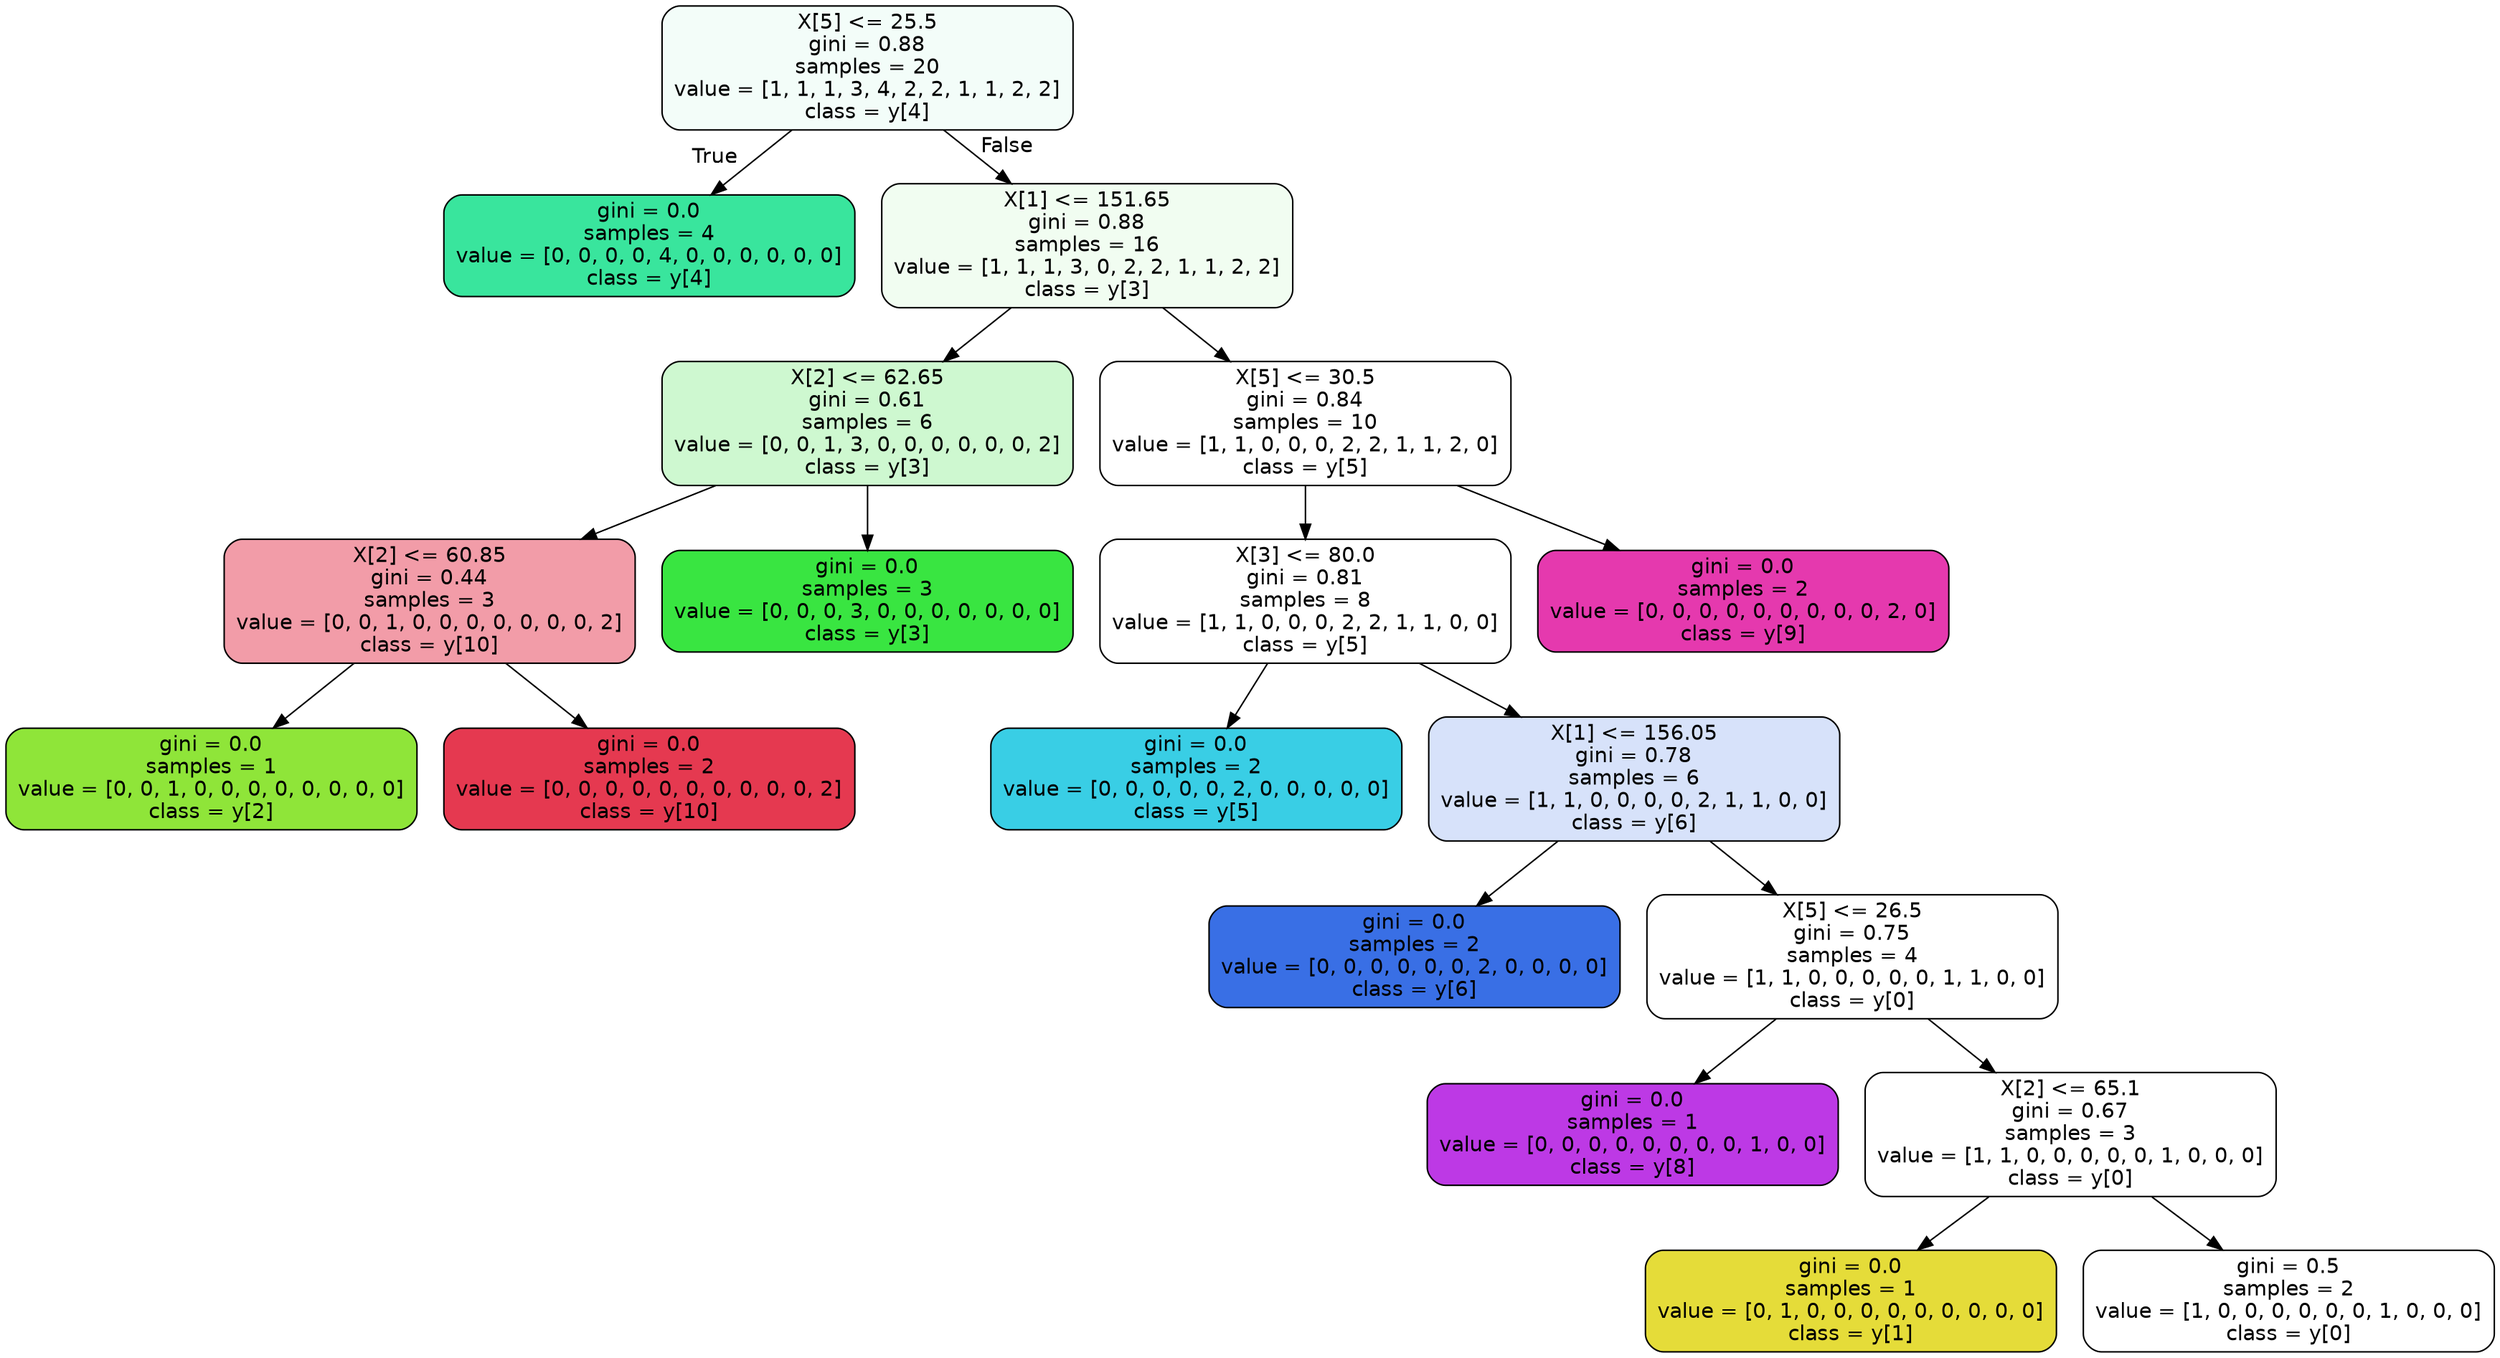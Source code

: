 digraph Tree {
node [shape=box, style="filled, rounded", color="black", fontname=helvetica] ;
edge [fontname=helvetica] ;
0 [label="X[5] <= 25.5\ngini = 0.88\nsamples = 20\nvalue = [1, 1, 1, 3, 4, 2, 2, 1, 1, 2, 2]\nclass = y[4]", fillcolor="#f3fdf9"] ;
1 [label="gini = 0.0\nsamples = 4\nvalue = [0, 0, 0, 0, 4, 0, 0, 0, 0, 0, 0]\nclass = y[4]", fillcolor="#39e59d"] ;
0 -> 1 [labeldistance=2.5, labelangle=45, headlabel="True"] ;
2 [label="X[1] <= 151.65\ngini = 0.88\nsamples = 16\nvalue = [1, 1, 1, 3, 0, 2, 2, 1, 1, 2, 2]\nclass = y[3]", fillcolor="#f1fdf1"] ;
0 -> 2 [labeldistance=2.5, labelangle=-45, headlabel="False"] ;
3 [label="X[2] <= 62.65\ngini = 0.61\nsamples = 6\nvalue = [0, 0, 1, 3, 0, 0, 0, 0, 0, 0, 2]\nclass = y[3]", fillcolor="#cef8d0"] ;
2 -> 3 ;
4 [label="X[2] <= 60.85\ngini = 0.44\nsamples = 3\nvalue = [0, 0, 1, 0, 0, 0, 0, 0, 0, 0, 2]\nclass = y[10]", fillcolor="#f29ca8"] ;
3 -> 4 ;
5 [label="gini = 0.0\nsamples = 1\nvalue = [0, 0, 1, 0, 0, 0, 0, 0, 0, 0, 0]\nclass = y[2]", fillcolor="#8fe539"] ;
4 -> 5 ;
6 [label="gini = 0.0\nsamples = 2\nvalue = [0, 0, 0, 0, 0, 0, 0, 0, 0, 0, 2]\nclass = y[10]", fillcolor="#e53950"] ;
4 -> 6 ;
7 [label="gini = 0.0\nsamples = 3\nvalue = [0, 0, 0, 3, 0, 0, 0, 0, 0, 0, 0]\nclass = y[3]", fillcolor="#39e541"] ;
3 -> 7 ;
8 [label="X[5] <= 30.5\ngini = 0.84\nsamples = 10\nvalue = [1, 1, 0, 0, 0, 2, 2, 1, 1, 2, 0]\nclass = y[5]", fillcolor="#ffffff"] ;
2 -> 8 ;
9 [label="X[3] <= 80.0\ngini = 0.81\nsamples = 8\nvalue = [1, 1, 0, 0, 0, 2, 2, 1, 1, 0, 0]\nclass = y[5]", fillcolor="#ffffff"] ;
8 -> 9 ;
10 [label="gini = 0.0\nsamples = 2\nvalue = [0, 0, 0, 0, 0, 2, 0, 0, 0, 0, 0]\nclass = y[5]", fillcolor="#39cee5"] ;
9 -> 10 ;
11 [label="X[1] <= 156.05\ngini = 0.78\nsamples = 6\nvalue = [1, 1, 0, 0, 0, 0, 2, 1, 1, 0, 0]\nclass = y[6]", fillcolor="#d7e2fa"] ;
9 -> 11 ;
12 [label="gini = 0.0\nsamples = 2\nvalue = [0, 0, 0, 0, 0, 0, 2, 0, 0, 0, 0]\nclass = y[6]", fillcolor="#396fe5"] ;
11 -> 12 ;
13 [label="X[5] <= 26.5\ngini = 0.75\nsamples = 4\nvalue = [1, 1, 0, 0, 0, 0, 0, 1, 1, 0, 0]\nclass = y[0]", fillcolor="#ffffff"] ;
11 -> 13 ;
14 [label="gini = 0.0\nsamples = 1\nvalue = [0, 0, 0, 0, 0, 0, 0, 0, 1, 0, 0]\nclass = y[8]", fillcolor="#bd39e5"] ;
13 -> 14 ;
15 [label="X[2] <= 65.1\ngini = 0.67\nsamples = 3\nvalue = [1, 1, 0, 0, 0, 0, 0, 1, 0, 0, 0]\nclass = y[0]", fillcolor="#ffffff"] ;
13 -> 15 ;
16 [label="gini = 0.0\nsamples = 1\nvalue = [0, 1, 0, 0, 0, 0, 0, 0, 0, 0, 0]\nclass = y[1]", fillcolor="#e5dc39"] ;
15 -> 16 ;
17 [label="gini = 0.5\nsamples = 2\nvalue = [1, 0, 0, 0, 0, 0, 0, 1, 0, 0, 0]\nclass = y[0]", fillcolor="#ffffff"] ;
15 -> 17 ;
18 [label="gini = 0.0\nsamples = 2\nvalue = [0, 0, 0, 0, 0, 0, 0, 0, 0, 2, 0]\nclass = y[9]", fillcolor="#e539ae"] ;
8 -> 18 ;
}